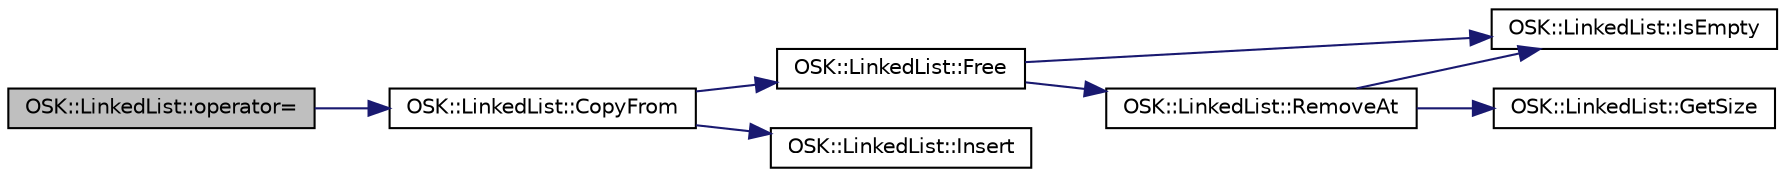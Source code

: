digraph "OSK::LinkedList::operator="
{
 // LATEX_PDF_SIZE
  edge [fontname="Helvetica",fontsize="10",labelfontname="Helvetica",labelfontsize="10"];
  node [fontname="Helvetica",fontsize="10",shape=record];
  rankdir="LR";
  Node1 [label="OSK::LinkedList::operator=",height=0.2,width=0.4,color="black", fillcolor="grey75", style="filled", fontcolor="black",tooltip="Copia los contenidos de la otra lista."];
  Node1 -> Node2 [color="midnightblue",fontsize="10",style="solid",fontname="Helvetica"];
  Node2 [label="OSK::LinkedList::CopyFrom",height=0.2,width=0.4,color="black", fillcolor="white", style="filled",URL="$class_o_s_k_1_1_linked_list.html#af1ed83008428cf37ade1a19ec2987bc6",tooltip="Copia los contenidos de la otra lista."];
  Node2 -> Node3 [color="midnightblue",fontsize="10",style="solid",fontname="Helvetica"];
  Node3 [label="OSK::LinkedList::Free",height=0.2,width=0.4,color="black", fillcolor="white", style="filled",URL="$class_o_s_k_1_1_linked_list.html#a71aec68c4c15b2062c986028a97d50fa",tooltip="Elimina todos los elementos de la lista."];
  Node3 -> Node4 [color="midnightblue",fontsize="10",style="solid",fontname="Helvetica"];
  Node4 [label="OSK::LinkedList::IsEmpty",height=0.2,width=0.4,color="black", fillcolor="white", style="filled",URL="$class_o_s_k_1_1_linked_list.html#aa50c2cb81a7674bea9ec0387e47f2e5d",tooltip="Devuelve true si no hay ningún elemento en el stack."];
  Node3 -> Node5 [color="midnightblue",fontsize="10",style="solid",fontname="Helvetica"];
  Node5 [label="OSK::LinkedList::RemoveAt",height=0.2,width=0.4,color="black", fillcolor="white", style="filled",URL="$class_o_s_k_1_1_linked_list.html#ad9b73d40df6ea457bbbf3fe6684c1d75",tooltip="Elimina el elemento en la posición dada."];
  Node5 -> Node6 [color="midnightblue",fontsize="10",style="solid",fontname="Helvetica"];
  Node6 [label="OSK::LinkedList::GetSize",height=0.2,width=0.4,color="black", fillcolor="white", style="filled",URL="$class_o_s_k_1_1_linked_list.html#aca2d8a70810319dcf8a082a7f5e999d7",tooltip="Devuelve el número de elementos en el stack."];
  Node5 -> Node4 [color="midnightblue",fontsize="10",style="solid",fontname="Helvetica"];
  Node2 -> Node7 [color="midnightblue",fontsize="10",style="solid",fontname="Helvetica"];
  Node7 [label="OSK::LinkedList::Insert",height=0.2,width=0.4,color="black", fillcolor="white", style="filled",URL="$class_o_s_k_1_1_linked_list.html#a8fa021e2fec2e977c18544e6e5807963",tooltip="Añade un elemento a la lista."];
}
